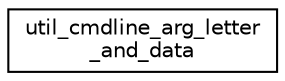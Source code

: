 digraph "Graphical Class Hierarchy"
{
 // LATEX_PDF_SIZE
  edge [fontname="Helvetica",fontsize="10",labelfontname="Helvetica",labelfontsize="10"];
  node [fontname="Helvetica",fontsize="10",shape=record];
  rankdir="LR";
  Node0 [label="util_cmdline_arg_letter\l_and_data",height=0.2,width=0.4,color="black", fillcolor="white", style="filled",URL="$structutil__cmdline__arg__letter__and__data.html",tooltip=" "];
}
